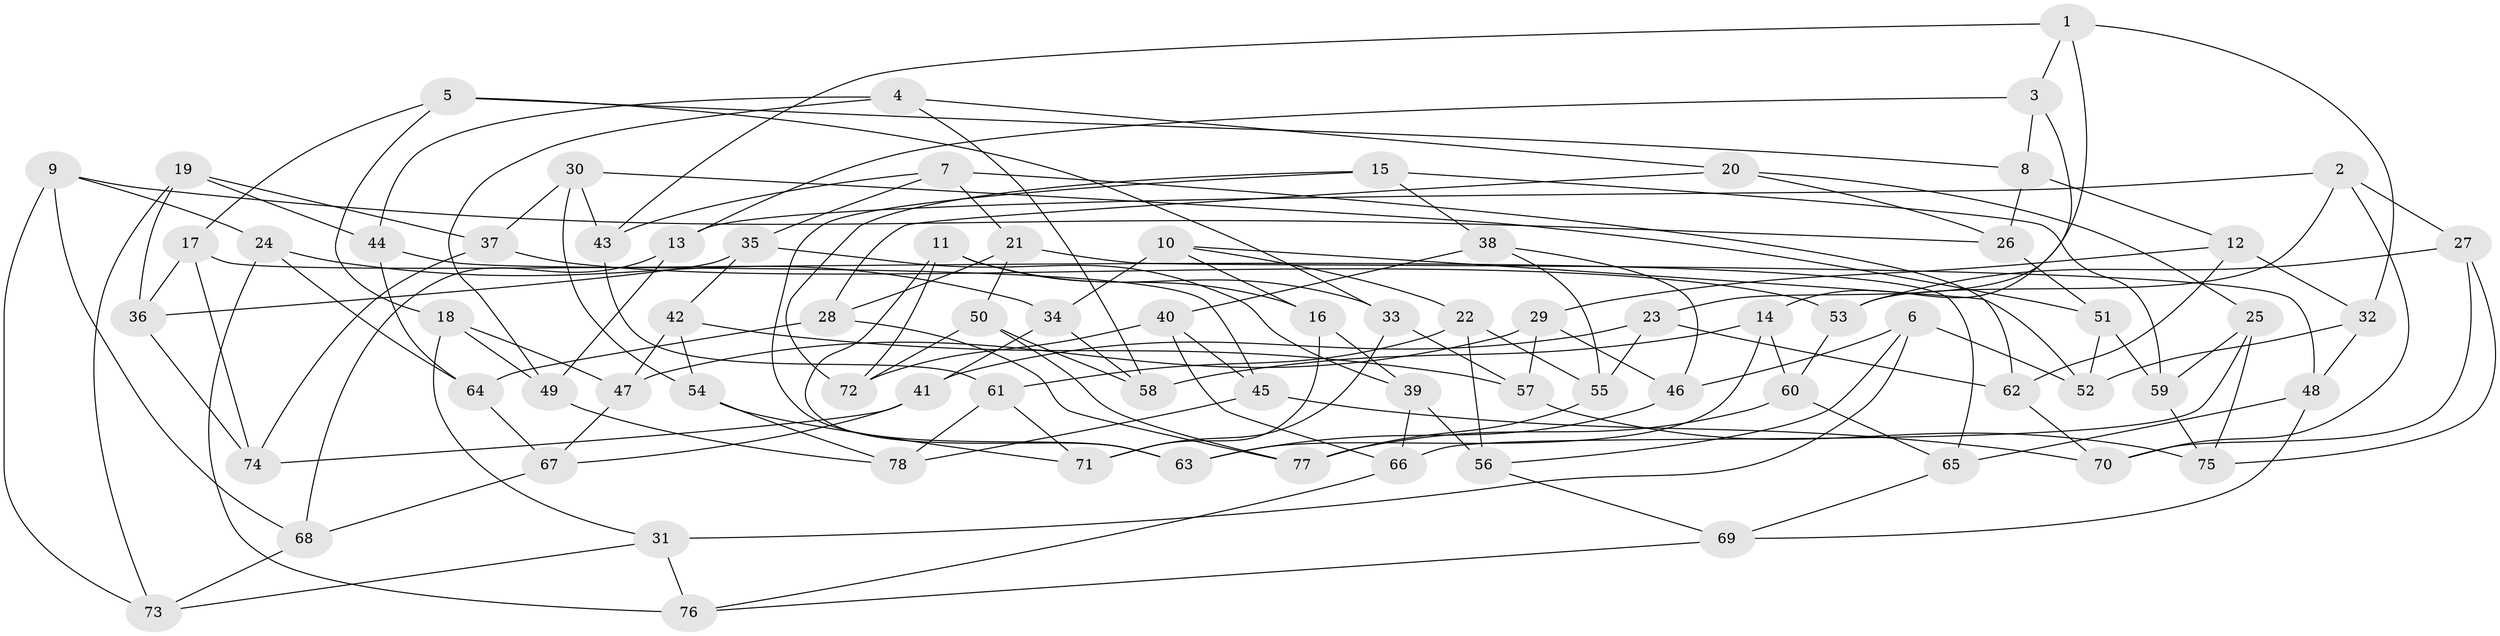 // Generated by graph-tools (version 1.1) at 2025/56/03/09/25 04:56:30]
// undirected, 78 vertices, 156 edges
graph export_dot {
graph [start="1"]
  node [color=gray90,style=filled];
  1;
  2;
  3;
  4;
  5;
  6;
  7;
  8;
  9;
  10;
  11;
  12;
  13;
  14;
  15;
  16;
  17;
  18;
  19;
  20;
  21;
  22;
  23;
  24;
  25;
  26;
  27;
  28;
  29;
  30;
  31;
  32;
  33;
  34;
  35;
  36;
  37;
  38;
  39;
  40;
  41;
  42;
  43;
  44;
  45;
  46;
  47;
  48;
  49;
  50;
  51;
  52;
  53;
  54;
  55;
  56;
  57;
  58;
  59;
  60;
  61;
  62;
  63;
  64;
  65;
  66;
  67;
  68;
  69;
  70;
  71;
  72;
  73;
  74;
  75;
  76;
  77;
  78;
  1 -- 3;
  1 -- 43;
  1 -- 23;
  1 -- 32;
  2 -- 27;
  2 -- 70;
  2 -- 53;
  2 -- 13;
  3 -- 14;
  3 -- 13;
  3 -- 8;
  4 -- 20;
  4 -- 44;
  4 -- 49;
  4 -- 58;
  5 -- 18;
  5 -- 17;
  5 -- 8;
  5 -- 33;
  6 -- 31;
  6 -- 46;
  6 -- 56;
  6 -- 52;
  7 -- 62;
  7 -- 35;
  7 -- 21;
  7 -- 43;
  8 -- 12;
  8 -- 26;
  9 -- 24;
  9 -- 68;
  9 -- 73;
  9 -- 26;
  10 -- 34;
  10 -- 22;
  10 -- 16;
  10 -- 52;
  11 -- 72;
  11 -- 63;
  11 -- 33;
  11 -- 16;
  12 -- 29;
  12 -- 32;
  12 -- 62;
  13 -- 68;
  13 -- 49;
  14 -- 60;
  14 -- 63;
  14 -- 58;
  15 -- 63;
  15 -- 38;
  15 -- 72;
  15 -- 59;
  16 -- 39;
  16 -- 71;
  17 -- 74;
  17 -- 65;
  17 -- 36;
  18 -- 31;
  18 -- 47;
  18 -- 49;
  19 -- 73;
  19 -- 37;
  19 -- 36;
  19 -- 44;
  20 -- 28;
  20 -- 25;
  20 -- 26;
  21 -- 28;
  21 -- 48;
  21 -- 50;
  22 -- 55;
  22 -- 61;
  22 -- 56;
  23 -- 41;
  23 -- 62;
  23 -- 55;
  24 -- 34;
  24 -- 76;
  24 -- 64;
  25 -- 59;
  25 -- 75;
  25 -- 66;
  26 -- 51;
  27 -- 75;
  27 -- 53;
  27 -- 70;
  28 -- 77;
  28 -- 64;
  29 -- 46;
  29 -- 47;
  29 -- 57;
  30 -- 37;
  30 -- 43;
  30 -- 51;
  30 -- 54;
  31 -- 73;
  31 -- 76;
  32 -- 48;
  32 -- 52;
  33 -- 71;
  33 -- 57;
  34 -- 41;
  34 -- 58;
  35 -- 36;
  35 -- 39;
  35 -- 42;
  36 -- 74;
  37 -- 74;
  37 -- 53;
  38 -- 40;
  38 -- 46;
  38 -- 55;
  39 -- 66;
  39 -- 56;
  40 -- 45;
  40 -- 66;
  40 -- 72;
  41 -- 74;
  41 -- 67;
  42 -- 47;
  42 -- 54;
  42 -- 57;
  43 -- 61;
  44 -- 45;
  44 -- 64;
  45 -- 70;
  45 -- 78;
  46 -- 63;
  47 -- 67;
  48 -- 65;
  48 -- 69;
  49 -- 78;
  50 -- 58;
  50 -- 77;
  50 -- 72;
  51 -- 59;
  51 -- 52;
  53 -- 60;
  54 -- 78;
  54 -- 71;
  55 -- 77;
  56 -- 69;
  57 -- 75;
  59 -- 75;
  60 -- 65;
  60 -- 77;
  61 -- 78;
  61 -- 71;
  62 -- 70;
  64 -- 67;
  65 -- 69;
  66 -- 76;
  67 -- 68;
  68 -- 73;
  69 -- 76;
}
